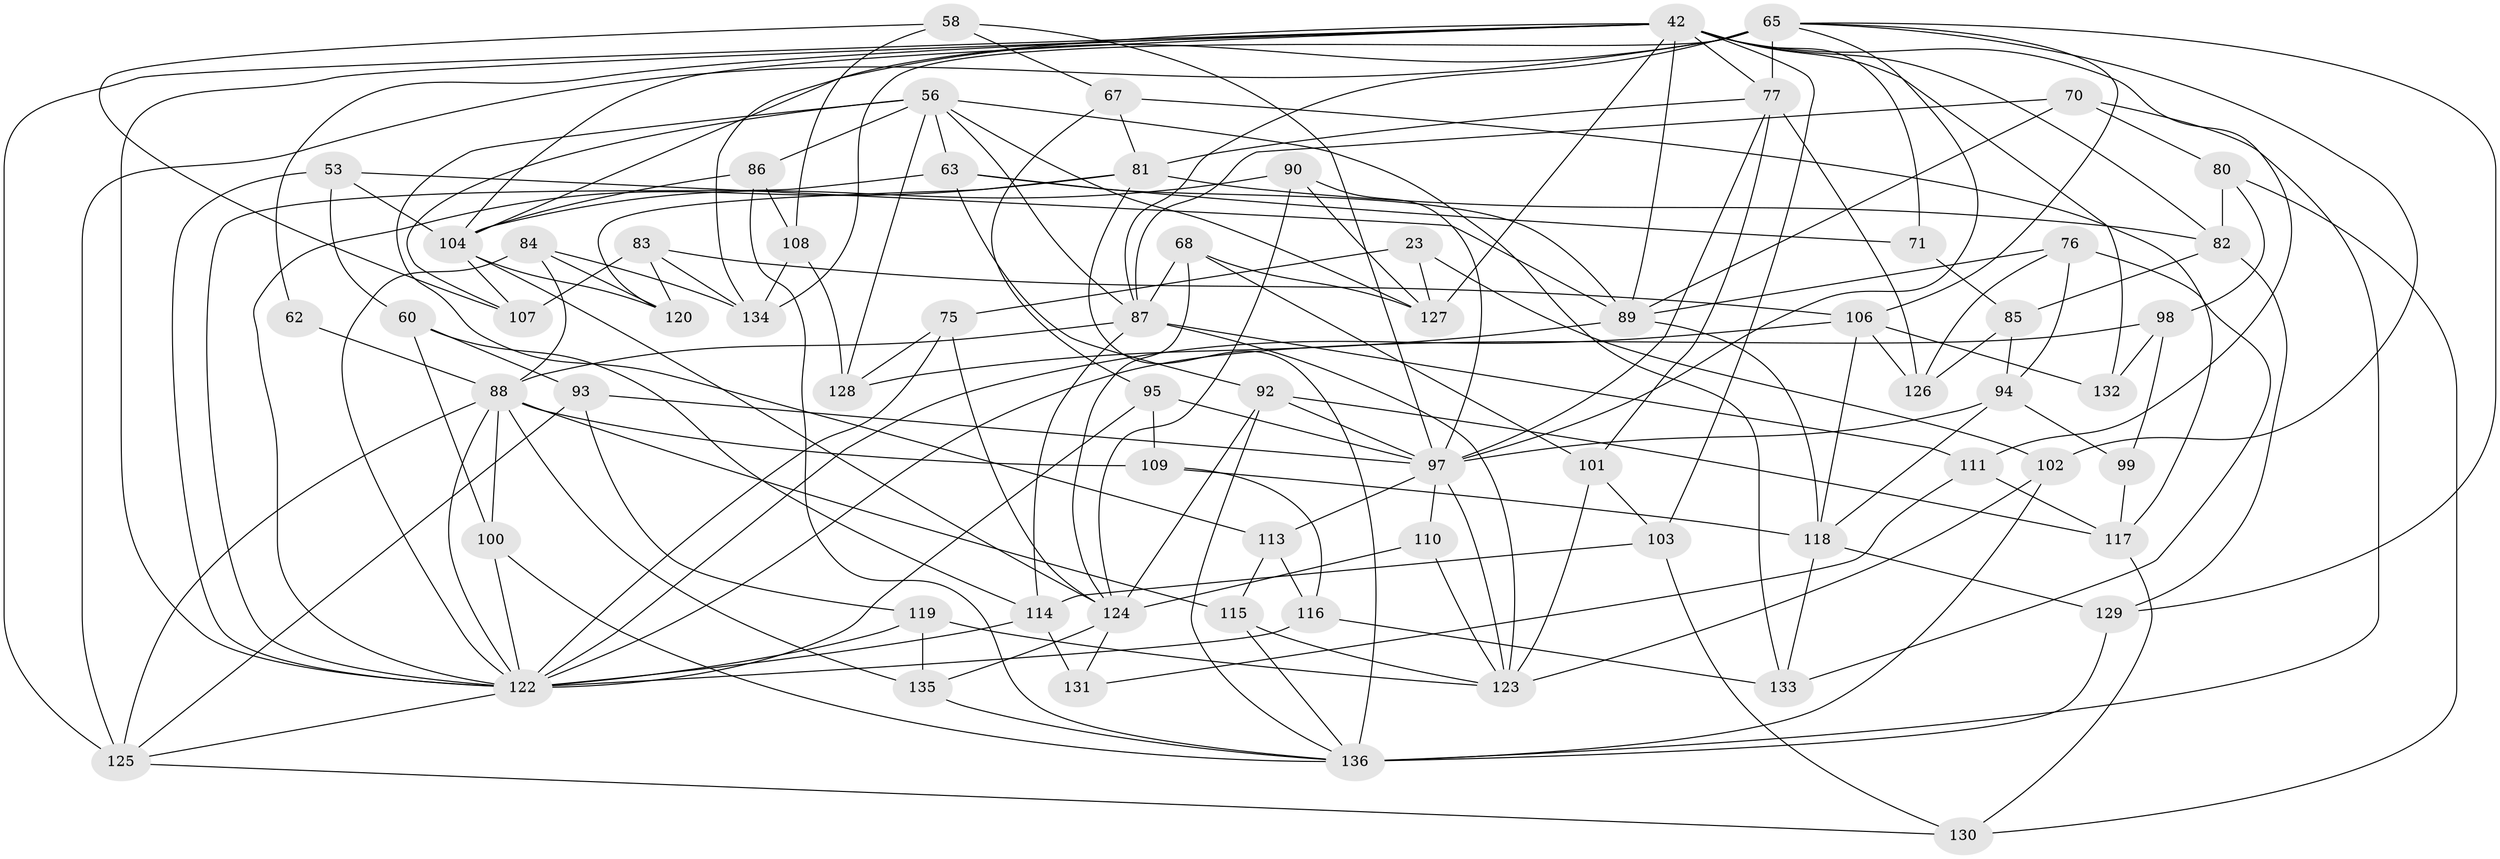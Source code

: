 // original degree distribution, {4: 1.0}
// Generated by graph-tools (version 1.1) at 2025/59/03/09/25 04:59:04]
// undirected, 68 vertices, 173 edges
graph export_dot {
graph [start="1"]
  node [color=gray90,style=filled];
  23;
  42 [super="+14+38"];
  53;
  56 [super="+35+36"];
  58;
  60;
  62;
  63 [super="+43"];
  65 [super="+19+30"];
  67;
  68;
  70;
  71;
  75;
  76;
  77 [super="+54"];
  80;
  81 [super="+37+45"];
  82 [super="+69"];
  83;
  84;
  85;
  86;
  87 [super="+50"];
  88 [super="+10+78"];
  89 [super="+44+66"];
  90;
  92 [super="+31"];
  93;
  94 [super="+47"];
  95;
  97 [super="+5+26+64"];
  98 [super="+4"];
  99;
  100;
  101;
  102 [super="+3"];
  103;
  104 [super="+51+73"];
  106 [super="+2+61"];
  107;
  108;
  109;
  110 [super="+59"];
  111;
  113;
  114 [super="+91"];
  115;
  116;
  117 [super="+96"];
  118 [super="+72"];
  119;
  120;
  122 [super="+112"];
  123 [super="+34"];
  124 [super="+49+121"];
  125 [super="+57"];
  126 [super="+40"];
  127 [super="+79"];
  128;
  129;
  130;
  131;
  132 [super="+17"];
  133;
  134 [super="+16"];
  135;
  136 [super="+105"];
  23 -- 75;
  23 -- 127;
  23 -- 102 [weight=2];
  42 -- 134 [weight=2];
  42 -- 132 [weight=2];
  42 -- 103;
  42 -- 127 [weight=2];
  42 -- 71 [weight=2];
  42 -- 104;
  42 -- 77 [weight=2];
  42 -- 111;
  42 -- 89;
  42 -- 125;
  42 -- 62;
  42 -- 122;
  42 -- 82;
  53 -- 60;
  53 -- 122;
  53 -- 89;
  53 -- 104;
  56 -- 128;
  56 -- 113;
  56 -- 127;
  56 -- 63;
  56 -- 107;
  56 -- 133;
  56 -- 86;
  56 -- 87;
  58 -- 67;
  58 -- 108;
  58 -- 107;
  58 -- 97;
  60 -- 100;
  60 -- 93;
  60 -- 114;
  62 -- 88 [weight=3];
  63 -- 92;
  63 -- 122 [weight=2];
  63 -- 71;
  63 -- 89;
  65 -- 129;
  65 -- 125 [weight=2];
  65 -- 97 [weight=2];
  65 -- 102;
  65 -- 134;
  65 -- 106;
  65 -- 77 [weight=2];
  65 -- 87;
  65 -- 104;
  67 -- 95;
  67 -- 117;
  67 -- 81;
  68 -- 101;
  68 -- 127;
  68 -- 124;
  68 -- 87;
  70 -- 87;
  70 -- 80;
  70 -- 89;
  70 -- 136;
  71 -- 85;
  75 -- 128;
  75 -- 124;
  75 -- 122;
  76 -- 133;
  76 -- 94;
  76 -- 126;
  76 -- 89;
  77 -- 126 [weight=3];
  77 -- 97;
  77 -- 81;
  77 -- 101;
  80 -- 130;
  80 -- 82;
  80 -- 98;
  81 -- 136 [weight=2];
  81 -- 122;
  81 -- 120;
  81 -- 82 [weight=2];
  82 -- 85;
  82 -- 129;
  83 -- 134;
  83 -- 107;
  83 -- 120;
  83 -- 106;
  84 -- 88;
  84 -- 120;
  84 -- 134;
  84 -- 122;
  85 -- 94;
  85 -- 126;
  86 -- 136;
  86 -- 108;
  86 -- 104;
  87 -- 123;
  87 -- 111;
  87 -- 114;
  87 -- 88;
  88 -- 100;
  88 -- 109;
  88 -- 135;
  88 -- 115;
  88 -- 122;
  88 -- 125 [weight=2];
  89 -- 128;
  89 -- 118 [weight=2];
  90 -- 127;
  90 -- 97;
  90 -- 124;
  90 -- 104;
  92 -- 97;
  92 -- 117 [weight=2];
  92 -- 124;
  92 -- 136;
  93 -- 119;
  93 -- 97;
  93 -- 125;
  94 -- 99;
  94 -- 97 [weight=2];
  94 -- 118;
  95 -- 109;
  95 -- 97;
  95 -- 122;
  97 -- 113;
  97 -- 110 [weight=2];
  97 -- 123;
  98 -- 99 [weight=2];
  98 -- 132 [weight=2];
  98 -- 122;
  99 -- 117;
  100 -- 122;
  100 -- 136;
  101 -- 103;
  101 -- 123;
  102 -- 123 [weight=2];
  102 -- 136;
  103 -- 130;
  103 -- 114;
  104 -- 107;
  104 -- 120;
  104 -- 124;
  106 -- 132 [weight=2];
  106 -- 126;
  106 -- 118 [weight=2];
  106 -- 122;
  108 -- 128;
  108 -- 134;
  109 -- 116;
  109 -- 118;
  110 -- 124 [weight=3];
  110 -- 123;
  111 -- 131;
  111 -- 117;
  113 -- 116;
  113 -- 115;
  114 -- 131 [weight=2];
  114 -- 122 [weight=3];
  115 -- 123;
  115 -- 136;
  116 -- 133;
  116 -- 122;
  117 -- 130;
  118 -- 129;
  118 -- 133;
  119 -- 135;
  119 -- 123;
  119 -- 122;
  122 -- 125;
  124 -- 131;
  124 -- 135;
  125 -- 130;
  129 -- 136;
  135 -- 136;
}
